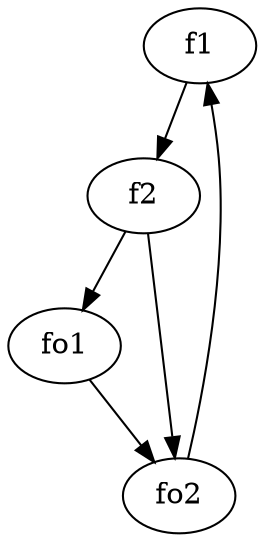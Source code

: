 strict digraph  {
f1;
f2;
fo1;
fo2;
f1 -> f2  [weight=2];
f2 -> fo2  [weight=2];
f2 -> fo1  [weight=2];
fo1 -> fo2  [weight=2];
fo2 -> f1  [weight=2];
}
